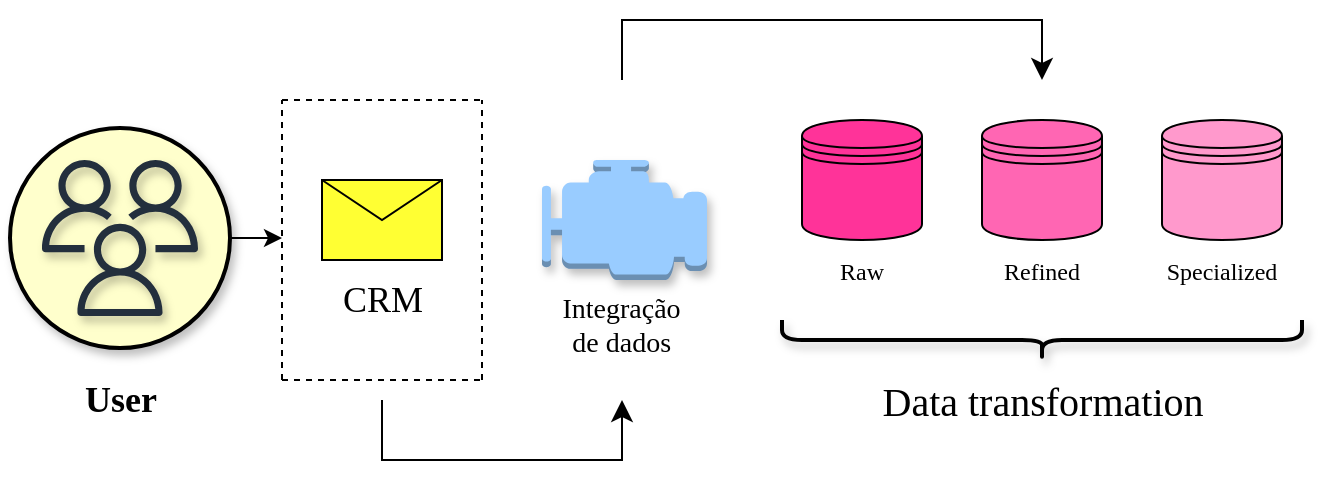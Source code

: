 <mxfile version="21.3.4" type="github">
  <diagram name="Página-1" id="uI1IjuKpUBhQf2RZqEu1">
    <mxGraphModel dx="1265" dy="560" grid="1" gridSize="10" guides="1" tooltips="1" connect="1" arrows="1" fold="1" page="1" pageScale="1" pageWidth="827" pageHeight="1169" math="0" shadow="0">
      <root>
        <mxCell id="0" />
        <mxCell id="1" parent="0" />
        <mxCell id="LXj0H7g9ZqXSp_bMiU7b-35" style="rounded=0;orthogonalLoop=1;jettySize=auto;html=1;exitX=1;exitY=0.5;exitDx=0;exitDy=0;fontFamily=Helvetica;fontSize=12;fontColor=default;" edge="1" parent="1" source="LXj0H7g9ZqXSp_bMiU7b-30">
          <mxGeometry relative="1" as="geometry">
            <mxPoint x="160" y="149" as="targetPoint" />
          </mxGeometry>
        </mxCell>
        <mxCell id="LXj0H7g9ZqXSp_bMiU7b-30" value="" style="ellipse;whiteSpace=wrap;html=1;aspect=fixed;shadow=1;pointerEvents=1;strokeColor=default;strokeWidth=2;fontFamily=Helvetica;fontSize=12;fontColor=default;fillColor=#FFFFCC;" vertex="1" parent="1">
          <mxGeometry x="24" y="94" width="110" height="110" as="geometry" />
        </mxCell>
        <mxCell id="LXj0H7g9ZqXSp_bMiU7b-1" value="" style="endArrow=none;dashed=1;html=1;rounded=0;" edge="1" parent="1">
          <mxGeometry width="50" height="50" relative="1" as="geometry">
            <mxPoint x="160" y="220" as="sourcePoint" />
            <mxPoint x="160" y="80" as="targetPoint" />
            <Array as="points">
              <mxPoint x="160" y="150" />
            </Array>
          </mxGeometry>
        </mxCell>
        <mxCell id="LXj0H7g9ZqXSp_bMiU7b-2" value="" style="endArrow=none;dashed=1;html=1;rounded=0;" edge="1" parent="1">
          <mxGeometry width="50" height="50" relative="1" as="geometry">
            <mxPoint x="260" y="220" as="sourcePoint" />
            <mxPoint x="260" y="80" as="targetPoint" />
            <Array as="points" />
          </mxGeometry>
        </mxCell>
        <mxCell id="LXj0H7g9ZqXSp_bMiU7b-3" value="" style="endArrow=none;dashed=1;html=1;rounded=0;" edge="1" parent="1">
          <mxGeometry width="50" height="50" relative="1" as="geometry">
            <mxPoint x="160" y="220" as="sourcePoint" />
            <mxPoint x="260" y="220" as="targetPoint" />
            <Array as="points">
              <mxPoint x="210" y="220" />
            </Array>
          </mxGeometry>
        </mxCell>
        <mxCell id="LXj0H7g9ZqXSp_bMiU7b-4" value="" style="endArrow=none;dashed=1;html=1;rounded=0;" edge="1" parent="1">
          <mxGeometry width="50" height="50" relative="1" as="geometry">
            <mxPoint x="160" y="80" as="sourcePoint" />
            <mxPoint x="260" y="80" as="targetPoint" />
            <Array as="points">
              <mxPoint x="210" y="80" />
            </Array>
          </mxGeometry>
        </mxCell>
        <mxCell id="LXj0H7g9ZqXSp_bMiU7b-8" value="&lt;font face=&quot;Georgia&quot; style=&quot;font-size: 18px;&quot;&gt;CRM&lt;/font&gt;" style="text;html=1;align=center;verticalAlign=middle;resizable=0;points=[];autosize=1;strokeColor=none;fillColor=none;" vertex="1" parent="1">
          <mxGeometry x="180" y="160" width="60" height="40" as="geometry" />
        </mxCell>
        <mxCell id="LXj0H7g9ZqXSp_bMiU7b-15" value="&lt;br&gt;&lt;br&gt;&lt;br&gt;&lt;br&gt;&lt;br&gt;&lt;font face=&quot;Georgia&quot; style=&quot;font-size: 12px;&quot;&gt;Raw&lt;/font&gt;" style="shape=datastore;whiteSpace=wrap;html=1;fillColor=#FF3399;" vertex="1" parent="1">
          <mxGeometry x="420" y="90" width="60" height="60" as="geometry" />
        </mxCell>
        <mxCell id="LXj0H7g9ZqXSp_bMiU7b-16" value="&lt;br&gt;&lt;br&gt;&lt;br&gt;&lt;br&gt;&lt;font face=&quot;Georgia&quot;&gt;&lt;br&gt;Specialized&lt;/font&gt;" style="shape=datastore;whiteSpace=wrap;html=1;fillColor=#FF99CC;" vertex="1" parent="1">
          <mxGeometry x="600" y="90" width="60" height="60" as="geometry" />
        </mxCell>
        <mxCell id="LXj0H7g9ZqXSp_bMiU7b-17" value="&lt;font face=&quot;Georgia&quot;&gt;&lt;br&gt;&lt;br&gt;&lt;br&gt;&lt;br&gt;&lt;br&gt;Refined&lt;/font&gt;" style="shape=datastore;whiteSpace=wrap;html=1;fillColor=#FF66B3;" vertex="1" parent="1">
          <mxGeometry x="510" y="90" width="60" height="60" as="geometry" />
        </mxCell>
        <mxCell id="LXj0H7g9ZqXSp_bMiU7b-18" value="" style="shape=message;html=1;html=1;outlineConnect=0;labelPosition=center;verticalLabelPosition=bottom;align=center;verticalAlign=top;fillColor=#FFFF33;" vertex="1" parent="1">
          <mxGeometry x="180" y="120" width="60" height="40" as="geometry" />
        </mxCell>
        <mxCell id="LXj0H7g9ZqXSp_bMiU7b-22" value="" style="edgeStyle=segmentEdgeStyle;endArrow=classic;html=1;curved=0;rounded=0;endSize=8;startSize=8;sourcePerimeterSpacing=0;targetPerimeterSpacing=0;" edge="1" parent="1">
          <mxGeometry width="100" relative="1" as="geometry">
            <mxPoint x="330" y="70" as="sourcePoint" />
            <mxPoint x="540" y="70" as="targetPoint" />
            <Array as="points">
              <mxPoint x="330" y="40" />
              <mxPoint x="540" y="40" />
            </Array>
          </mxGeometry>
        </mxCell>
        <mxCell id="LXj0H7g9ZqXSp_bMiU7b-27" value="&lt;font face=&quot;Georgia&quot; style=&quot;font-size: 14px;&quot;&gt;Integração&amp;nbsp;&lt;br&gt;de dados&lt;/font&gt;&amp;nbsp;" style="outlineConnect=0;dashed=0;verticalLabelPosition=bottom;verticalAlign=top;align=center;html=1;shape=mxgraph.aws3.emr_engine;fillColor=#99CCFF;gradientColor=none;shadow=1;pointerEvents=1;strokeColor=#000033;strokeWidth=2;fontFamily=Helvetica;fontSize=12;fontColor=default;" vertex="1" parent="1">
          <mxGeometry x="290" y="110" width="82.5" height="60" as="geometry" />
        </mxCell>
        <mxCell id="LXj0H7g9ZqXSp_bMiU7b-28" value="" style="edgeStyle=segmentEdgeStyle;endArrow=classic;html=1;curved=0;rounded=0;endSize=8;startSize=8;sourcePerimeterSpacing=0;targetPerimeterSpacing=0;" edge="1" parent="1">
          <mxGeometry width="100" relative="1" as="geometry">
            <mxPoint x="210" y="230" as="sourcePoint" />
            <mxPoint x="330" y="230" as="targetPoint" />
            <Array as="points">
              <mxPoint x="280" y="260" />
              <mxPoint x="280" y="260" />
            </Array>
          </mxGeometry>
        </mxCell>
        <mxCell id="LXj0H7g9ZqXSp_bMiU7b-29" value="" style="sketch=0;outlineConnect=0;fontColor=#232F3E;gradientColor=none;fillColor=#232F3D;strokeColor=none;dashed=0;verticalLabelPosition=bottom;verticalAlign=top;align=center;html=1;fontSize=12;fontStyle=0;aspect=fixed;pointerEvents=1;shape=mxgraph.aws4.users;shadow=1;strokeWidth=2;fontFamily=Helvetica;" vertex="1" parent="1">
          <mxGeometry x="40" y="110" width="78" height="78" as="geometry" />
        </mxCell>
        <mxCell id="LXj0H7g9ZqXSp_bMiU7b-33" value="" style="shape=curlyBracket;whiteSpace=wrap;html=1;rounded=1;flipH=1;labelPosition=right;verticalLabelPosition=middle;align=left;verticalAlign=middle;shadow=1;pointerEvents=1;strokeColor=default;strokeWidth=2;fontFamily=Helvetica;fontSize=12;fontColor=default;fillColor=default;rotation=90;" vertex="1" parent="1">
          <mxGeometry x="530" y="70" width="20" height="260" as="geometry" />
        </mxCell>
        <mxCell id="LXj0H7g9ZqXSp_bMiU7b-34" value="&lt;font face=&quot;Georgia&quot; style=&quot;font-size: 20px;&quot;&gt;Data transformation&lt;/font&gt;" style="text;html=1;align=center;verticalAlign=middle;resizable=0;points=[];autosize=1;strokeColor=none;fillColor=none;fontSize=12;fontFamily=Helvetica;fontColor=default;" vertex="1" parent="1">
          <mxGeometry x="440" y="210" width="200" height="40" as="geometry" />
        </mxCell>
        <mxCell id="LXj0H7g9ZqXSp_bMiU7b-37" value="&lt;font face=&quot;Georgia&quot; style=&quot;font-size: 18px;&quot;&gt;&lt;b&gt;User&lt;/b&gt;&lt;/font&gt;" style="text;html=1;align=center;verticalAlign=middle;resizable=0;points=[];autosize=1;strokeColor=none;fillColor=none;fontSize=12;fontFamily=Helvetica;fontColor=default;" vertex="1" parent="1">
          <mxGeometry x="44" y="210" width="70" height="40" as="geometry" />
        </mxCell>
      </root>
    </mxGraphModel>
  </diagram>
</mxfile>
